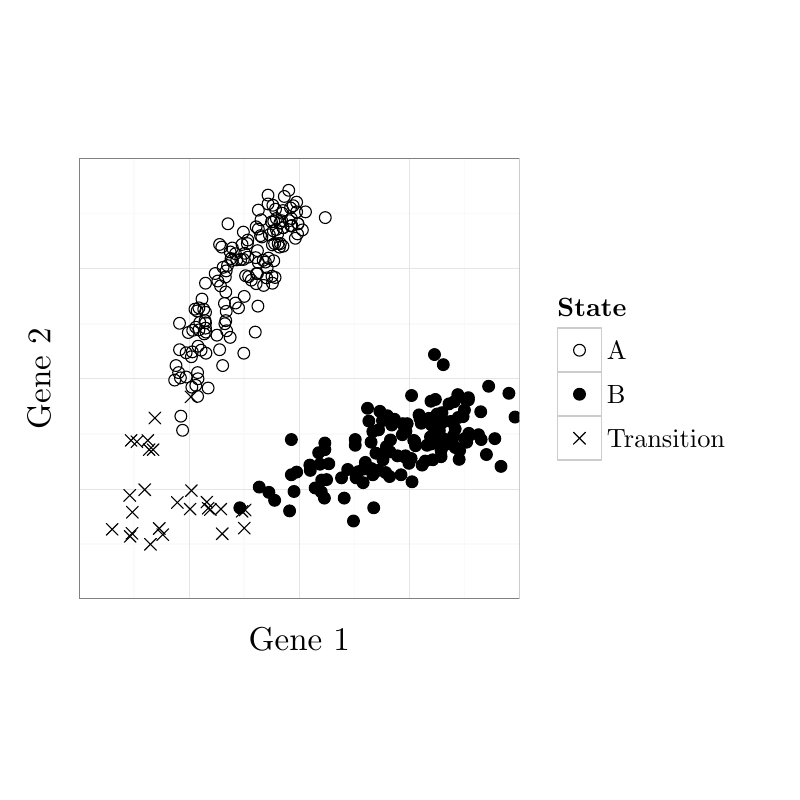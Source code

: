 % Created by tikzDevice version 0.8.1 on 2015-01-31 18:33:07
% !TEX encoding = UTF-8 Unicode
\documentclass[11pt]{memoir}
\nonstopmode

\usepackage{tikz}

\usepackage[active,tightpage,psfixbb]{preview}

\PreviewEnvironment{pgfpicture}

\setlength\PreviewBorder{0pt}

\usepackage{amsmath}
\newcommand{\SweaveOpts}[1]{}  % do not interfere with LaTeX
\newcommand{\SweaveInput}[1]{} % because they are not real TeX commands
\newcommand{\Sexpr}[1]{}       % will only be parsed by R


\usepackage{amsmath}
\usepackage{lscape}


\begin{document}

\begin{tikzpicture}[x=1pt,y=1pt]
\definecolor{fillColor}{RGB}{255,255,255}
\path[use as bounding box,fill=fillColor,fill opacity=0.00] (0,0) rectangle (289.08,289.08);
\begin{scope}
\path[clip] (  0.00, 44.06) rectangle (289.08,245.02);
\definecolor{drawColor}{RGB}{255,255,255}
\definecolor{fillColor}{RGB}{255,255,255}

\path[draw=drawColor,line width= 0.6pt,line join=round,line cap=round,fill=fillColor] (  0.00, 44.06) rectangle (289.08,245.02);
\end{scope}
\begin{scope}
\path[clip] ( 28.59, 72.65) rectangle (187.71,231.77);
\definecolor{fillColor}{RGB}{255,255,255}

\path[fill=fillColor] ( 28.59, 72.65) rectangle (187.71,231.77);
\definecolor{drawColor}{gray}{0.98}

\path[draw=drawColor,line width= 0.6pt,line join=round] ( 28.59, 92.54) --
	(187.71, 92.54);

\path[draw=drawColor,line width= 0.6pt,line join=round] ( 28.59,132.32) --
	(187.71,132.32);

\path[draw=drawColor,line width= 0.6pt,line join=round] ( 28.59,172.10) --
	(187.71,172.10);

\path[draw=drawColor,line width= 0.6pt,line join=round] ( 28.59,211.88) --
	(187.71,211.88);

\path[draw=drawColor,line width= 0.6pt,line join=round] ( 48.48, 72.65) --
	( 48.48,231.77);

\path[draw=drawColor,line width= 0.6pt,line join=round] ( 88.26, 72.65) --
	( 88.26,231.77);

\path[draw=drawColor,line width= 0.6pt,line join=round] (128.04, 72.65) --
	(128.04,231.77);

\path[draw=drawColor,line width= 0.6pt,line join=round] (167.82, 72.65) --
	(167.82,231.77);
\definecolor{drawColor}{gray}{0.90}

\path[draw=drawColor,line width= 0.2pt,line join=round] ( 28.59, 72.65) --
	(187.71, 72.65);

\path[draw=drawColor,line width= 0.2pt,line join=round] ( 28.59,112.43) --
	(187.71,112.43);

\path[draw=drawColor,line width= 0.2pt,line join=round] ( 28.59,152.21) --
	(187.71,152.21);

\path[draw=drawColor,line width= 0.2pt,line join=round] ( 28.59,191.99) --
	(187.71,191.99);

\path[draw=drawColor,line width= 0.2pt,line join=round] ( 28.59,231.77) --
	(187.71,231.77);

\path[draw=drawColor,line width= 0.2pt,line join=round] ( 28.59, 72.65) --
	( 28.59,231.77);

\path[draw=drawColor,line width= 0.2pt,line join=round] ( 68.37, 72.65) --
	( 68.37,231.77);

\path[draw=drawColor,line width= 0.2pt,line join=round] (108.15, 72.65) --
	(108.15,231.77);

\path[draw=drawColor,line width= 0.2pt,line join=round] (147.93, 72.65) --
	(147.93,231.77);

\path[draw=drawColor,line width= 0.2pt,line join=round] (187.71, 72.65) --
	(187.71,231.77);
\definecolor{drawColor}{RGB}{0,0,0}

\path[draw=drawColor,line width= 0.4pt,line join=round,line cap=round] ( 65.98,133.59) circle (  2.13);

\path[draw=drawColor,line width= 0.4pt,line join=round,line cap=round] ( 53.82,135.91) -- ( 58.09,140.18);

\path[draw=drawColor,line width= 0.4pt,line join=round,line cap=round] ( 53.82,140.18) -- ( 58.09,135.91);
\definecolor{fillColor}{RGB}{0,0,0}

\path[draw=drawColor,line width= 0.4pt,line join=round,line cap=round,fill=fillColor] (152.54,121.02) circle (  2.13);

\path[draw=drawColor,line width= 0.4pt,line join=round,line cap=round,fill=fillColor] (139.97,138.84) circle (  2.13);

\path[draw=drawColor,line width= 0.4pt,line join=round,line cap=round,fill=fillColor] (139.18,125.96) circle (  2.13);

\path[draw=drawColor,line width= 0.4pt,line join=round,line cap=round] ( 44.75,107.91) -- ( 49.02,112.18);

\path[draw=drawColor,line width= 0.4pt,line join=round,line cap=round] ( 44.75,112.18) -- ( 49.02,107.91);

\path[draw=drawColor,line width= 0.4pt,line join=round,line cap=round] (104.97,213.95) circle (  2.13);

\path[draw=drawColor,line width= 0.4pt,line join=round,line cap=round] ( 69.48,161.92) circle (  2.13);

\path[draw=drawColor,line width= 0.4pt,line join=round,line cap=round] ( 45.71,101.86) -- ( 49.98,106.13);

\path[draw=drawColor,line width= 0.4pt,line join=round,line cap=round] ( 45.71,106.13) -- ( 49.98,101.86);

\path[draw=drawColor,line width= 0.4pt,line join=round,line cap=round,fill=fillColor] (134.09,129.30) circle (  2.13);

\path[draw=drawColor,line width= 0.4pt,line join=round,line cap=round] (117.54,210.45) circle (  2.13);

\path[draw=drawColor,line width= 0.4pt,line join=round,line cap=round,fill=fillColor] (151.43,139.16) circle (  2.13);

\path[draw=drawColor,line width= 0.4pt,line join=round,line cap=round] (101.15,208.54) circle (  2.13);

\path[draw=drawColor,line width= 0.4pt,line join=round,line cap=round,fill=fillColor] (165.43,146.48) circle (  2.13);

\path[draw=drawColor,line width= 0.4pt,line join=round,line cap=round] (100.35,204.56) circle (  2.13);

\path[draw=drawColor,line width= 0.4pt,line join=round,line cap=round,fill=fillColor] (153.66,122.46) circle (  2.13);

\path[draw=drawColor,line width= 0.4pt,line join=round,line cap=round] ( 98.60,214.90) circle (  2.13);

\path[draw=drawColor,line width= 0.4pt,line join=round,line cap=round] (100.51,201.06) circle (  2.13);

\path[draw=drawColor,line width= 0.4pt,line join=round,line cap=round] (102.74,218.09) circle (  2.13);

\path[draw=drawColor,line width= 0.4pt,line join=round,line cap=round] ( 72.19,172.58) circle (  2.13);

\path[draw=drawColor,line width= 0.4pt,line join=round,line cap=round] ( 74.26,172.42) circle (  2.13);

\path[draw=drawColor,line width= 0.4pt,line join=round,line cap=round] ( 77.76,190.24) circle (  2.13);

\path[draw=drawColor,line width= 0.4pt,line join=round,line cap=round] (100.99,199.79) circle (  2.13);

\path[draw=drawColor,line width= 0.4pt,line join=round,line cap=round] ( 80.14,199.79) circle (  2.13);

\path[draw=drawColor,line width= 0.4pt,line join=round,line cap=round] ( 74.26,186.74) circle (  2.13);

\path[draw=drawColor,line width= 0.4pt,line join=round,line cap=round] ( 92.40,195.97) circle (  2.13);

\path[draw=drawColor,line width= 0.4pt,line join=round,line cap=round,fill=fillColor] (107.19,118.48) circle (  2.13);

\path[draw=drawColor,line width= 0.4pt,line join=round,line cap=round,fill=fillColor] (155.73,144.10) circle (  2.13);

\path[draw=drawColor,line width= 0.4pt,line join=round,line cap=round] ( 93.19,178.46) circle (  2.13);

\path[draw=drawColor,line width= 0.4pt,line join=round,line cap=round] ( 83.96,199.47) circle (  2.13);

\path[draw=drawColor,line width= 0.4pt,line join=round,line cap=round,fill=fillColor] (146.18,134.55) circle (  2.13);

\path[draw=drawColor,line width= 0.4pt,line join=round,line cap=round] ( 88.26,181.97) circle (  2.13);

\path[draw=drawColor,line width= 0.4pt,line join=round,line cap=round] ( 80.62,192.47) circle (  2.13);

\path[draw=drawColor,line width= 0.4pt,line join=round,line cap=round,fill=fillColor] (164.48,134.07) circle (  2.13);

\path[draw=drawColor,line width= 0.4pt,line join=round,line cap=round] (105.44,207.58) circle (  2.13);

\path[draw=drawColor,line width= 0.4pt,line join=round,line cap=round] ( 98.44,200.58) circle (  2.13);

\path[draw=drawColor,line width= 0.4pt,line join=round,line cap=round] (102.26,206.79) circle (  2.13);

\path[draw=drawColor,line width= 0.4pt,line join=round,line cap=round] ( 86.19,177.83) circle (  2.13);

\path[draw=drawColor,line width= 0.4pt,line join=round,line cap=round,fill=fillColor] (141.09,130.09) circle (  2.13);

\path[draw=drawColor,line width= 0.4pt,line join=round,line cap=round] ( 89.53,196.13) circle (  2.13);

\path[draw=drawColor,line width= 0.4pt,line join=round,line cap=round,fill=fillColor] (159.70,139.96) circle (  2.13);

\path[draw=drawColor,line width= 0.4pt,line join=round,line cap=round] ( 51.76,124.46) -- ( 56.02,128.73);

\path[draw=drawColor,line width= 0.4pt,line join=round,line cap=round] ( 51.76,128.73) -- ( 56.02,124.46);

\path[draw=drawColor,line width= 0.4pt,line join=round,line cap=round] ( 74.26,176.24) circle (  2.13);

\path[draw=drawColor,line width= 0.4pt,line join=round,line cap=round,fill=fillColor] (154.29,128.18) circle (  2.13);

\path[draw=drawColor,line width= 0.4pt,line join=round,line cap=round] ( 80.46,156.98) circle (  2.13);

\path[draw=drawColor,line width= 0.4pt,line join=round,line cap=round,fill=fillColor] (125.65,119.43) circle (  2.13);

\path[draw=drawColor,line width= 0.4pt,line join=round,line cap=round] ( 56.69, 93.75) -- ( 60.96, 98.02);

\path[draw=drawColor,line width= 0.4pt,line join=round,line cap=round] ( 56.69, 98.02) -- ( 60.96, 93.75);

\path[draw=drawColor,line width= 0.4pt,line join=round,line cap=round,fill=fillColor] (115.15,125.48) circle (  2.13);

\path[draw=drawColor,line width= 0.4pt,line join=round,line cap=round] ( 71.55,163.98) circle (  2.13);

\path[draw=drawColor,line width= 0.4pt,line join=round,line cap=round] ( 99.87,206.15) circle (  2.13);

\path[draw=drawColor,line width= 0.4pt,line join=round,line cap=round] ( 71.87,177.83) circle (  2.13);

\path[draw=drawColor,line width= 0.4pt,line join=round,line cap=round] ( 81.58,173.21) circle (  2.13);

\path[draw=drawColor,line width= 0.4pt,line join=round,line cap=round] ( 93.03,198.51) circle (  2.13);

\path[draw=drawColor,line width= 0.4pt,line join=round,line cap=round,fill=fillColor] (144.91,117.52) circle (  2.13);

\path[draw=drawColor,line width= 0.4pt,line join=round,line cap=round] ( 95.26,185.94) circle (  2.13);

\path[draw=drawColor,line width= 0.4pt,line join=round,line cap=round,fill=fillColor] (123.42,116.41) circle (  2.13);

\path[draw=drawColor,line width= 0.4pt,line join=round,line cap=round,fill=fillColor] (118.01,115.77) circle (  2.13);

\path[draw=drawColor,line width= 0.4pt,line join=round,line cap=round] ( 96.85,215.38) circle (  2.13);

\path[draw=drawColor,line width= 0.4pt,line join=round,line cap=round] (107.67,208.22) circle (  2.13);

\path[draw=drawColor,line width= 0.4pt,line join=round,line cap=round] ( 85.08,179.58) circle (  2.13);

\path[draw=drawColor,line width= 0.4pt,line join=round,line cap=round,fill=fillColor] (160.18,130.57) circle (  2.13);

\path[draw=drawColor,line width= 0.4pt,line join=round,line cap=round] ( 88.42,197.56) circle (  2.13);

\path[draw=drawColor,line width= 0.4pt,line join=round,line cap=round] ( 72.98,181.01) circle (  2.13);

\path[draw=drawColor,line width= 0.4pt,line join=round,line cap=round] (104.33,220.31) circle (  2.13);

\path[draw=drawColor,line width= 0.4pt,line join=round,line cap=round] ( 74.26,170.51) circle (  2.13);

\path[draw=drawColor,line width= 0.4pt,line join=round,line cap=round] ( 73.87,102.82) -- ( 78.14,107.09);

\path[draw=drawColor,line width= 0.4pt,line join=round,line cap=round] ( 73.87,107.09) -- ( 78.14,102.82);

\path[draw=drawColor,line width= 0.4pt,line join=round,line cap=round] ( 73.62,177.35) circle (  2.13);

\path[draw=drawColor,line width= 0.4pt,line join=round,line cap=round,fill=fillColor] (124.38,109.09) circle (  2.13);

\path[draw=drawColor,line width= 0.4pt,line join=round,line cap=round] ( 85.55,195.17) circle (  2.13);

\path[draw=drawColor,line width= 0.4pt,line join=round,line cap=round,fill=fillColor] (159.38,126.27) circle (  2.13);

\path[draw=drawColor,line width= 0.4pt,line join=round,line cap=round] ( 65.19,152.53) circle (  2.13);

\path[draw=drawColor,line width= 0.4pt,line join=round,line cap=round,fill=fillColor] (169.25,144.57) circle (  2.13);

\path[draw=drawColor,line width= 0.4pt,line join=round,line cap=round] ( 93.35,213.15) circle (  2.13);

\path[draw=drawColor,line width= 0.4pt,line join=round,line cap=round] (102.26,212.99) circle (  2.13);

\path[draw=drawColor,line width= 0.4pt,line join=round,line cap=round] ( 74.42,161.44) circle (  2.13);

\path[draw=drawColor,line width= 0.4pt,line join=round,line cap=round,fill=fillColor] (155.88,128.66) circle (  2.13);

\path[draw=drawColor,line width= 0.4pt,line join=round,line cap=round,fill=fillColor] (169.25,131.37) circle (  2.13);

\path[draw=drawColor,line width= 0.4pt,line join=round,line cap=round] ( 79.35,162.71) circle (  2.13);

\path[draw=drawColor,line width= 0.4pt,line join=round,line cap=round] ( 81.58,183.56) circle (  2.13);

\path[draw=drawColor,line width= 0.4pt,line join=round,line cap=round] ( 47.30,127.32) -- ( 51.57,131.59);

\path[draw=drawColor,line width= 0.4pt,line join=round,line cap=round] ( 47.30,131.59) -- ( 51.57,127.32);

\path[draw=drawColor,line width= 0.4pt,line join=round,line cap=round,fill=fillColor] (162.25,143.14) circle (  2.13);

\path[draw=drawColor,line width= 0.4pt,line join=round,line cap=round,fill=fillColor] (148.72,146.16) circle (  2.13);

\path[draw=drawColor,line width= 0.4pt,line join=round,line cap=round] ( 92.24,169.08) circle (  2.13);

\path[draw=drawColor,line width= 0.4pt,line join=round,line cap=round,fill=fillColor] (116.10,111.32) circle (  2.13);

\path[draw=drawColor,line width= 0.4pt,line join=round,line cap=round] (101.78,209.33) circle (  2.13);

\path[draw=drawColor,line width= 0.4pt,line join=round,line cap=round,fill=fillColor] (181.03,120.55) circle (  2.13);

\path[draw=drawColor,line width= 0.4pt,line join=round,line cap=round,fill=fillColor] (158.59,131.52) circle (  2.13);

\path[draw=drawColor,line width= 0.4pt,line join=round,line cap=round] ( 78.71,187.53) circle (  2.13);

\path[draw=drawColor,line width= 0.4pt,line join=round,line cap=round] ( 99.40,188.81) circle (  2.13);

\path[draw=drawColor,line width= 0.4pt,line join=round,line cap=round,fill=fillColor] (165.91,123.09) circle (  2.13);

\path[draw=drawColor,line width= 0.4pt,line join=round,line cap=round] ( 98.44,186.74) circle (  2.13);

\path[draw=drawColor,line width= 0.4pt,line join=round,line cap=round,fill=fillColor] (173.86,130.25) circle (  2.13);

\path[draw=drawColor,line width= 0.4pt,line join=round,line cap=round] ( 88.10,161.44) circle (  2.13);

\path[draw=drawColor,line width= 0.4pt,line join=round,line cap=round] ( 71.55,152.21) circle (  2.13);

\path[draw=drawColor,line width= 0.4pt,line join=round,line cap=round] ( 71.39,154.44) circle (  2.13);

\path[draw=drawColor,line width= 0.4pt,line join=round,line cap=round,fill=fillColor] (116.26,115.61) circle (  2.13);

\path[draw=drawColor,line width= 0.4pt,line join=round,line cap=round] ( 97.33,204.24) circle (  2.13);

\path[draw=drawColor,line width= 0.4pt,line join=round,line cap=round] (101.94,212.04) circle (  2.13);

\path[draw=drawColor,line width= 0.4pt,line join=round,line cap=round] ( 89.37,201.06) circle (  2.13);

\path[draw=drawColor,line width= 0.4pt,line join=round,line cap=round] ( 95.10,195.01) circle (  2.13);

\path[draw=drawColor,line width= 0.4pt,line join=round,line cap=round] ( 87.94,205.20) circle (  2.13);

\path[draw=drawColor,line width= 0.4pt,line join=round,line cap=round,fill=fillColor] (117.22,109.09) circle (  2.13);

\path[draw=drawColor,line width= 0.4pt,line join=round,line cap=round] ( 97.01,195.81) circle (  2.13);

\path[draw=drawColor,line width= 0.4pt,line join=round,line cap=round] (104.49,209.33) circle (  2.13);

\path[draw=drawColor,line width= 0.4pt,line join=round,line cap=round] ( 72.67,162.55) circle (  2.13);

\path[draw=drawColor,line width= 0.4pt,line join=round,line cap=round,fill=fillColor] (139.65,127.71) circle (  2.13);

\path[draw=drawColor,line width= 0.4pt,line join=round,line cap=round] ( 92.71,190.24) circle (  2.13);

\path[draw=drawColor,line width= 0.4pt,line join=round,line cap=round] ( 63.12,151.73) circle (  2.13);

\path[draw=drawColor,line width= 0.4pt,line join=round,line cap=round,fill=fillColor] ( 93.67,113.07) circle (  2.13);

\path[draw=drawColor,line width= 0.4pt,line join=round,line cap=round] ( 89.53,202.33) circle (  2.13);

\path[draw=drawColor,line width= 0.4pt,line join=round,line cap=round] ( 61.94,105.36) -- ( 66.21,109.63);

\path[draw=drawColor,line width= 0.4pt,line join=round,line cap=round] ( 61.94,109.63) -- ( 66.21,105.36);

\path[draw=drawColor,line width= 0.4pt,line join=round,line cap=round] ( 75.21,148.87) circle (  2.13);

\path[draw=drawColor,line width= 0.4pt,line join=round,line cap=round,fill=fillColor] (141.56,135.50) circle (  2.13);

\path[draw=drawColor,line width= 0.4pt,line join=round,line cap=round] ( 64.55,154.44) circle (  2.13);

\path[draw=drawColor,line width= 0.4pt,line join=round,line cap=round] ( 89.85,189.13) circle (  2.13);

\path[draw=drawColor,line width= 0.4pt,line join=round,line cap=round,fill=fillColor] (186.12,138.37) circle (  2.13);

\path[draw=drawColor,line width= 0.4pt,line join=round,line cap=round,fill=fillColor] (157.95,134.39) circle (  2.13);

\path[draw=drawColor,line width= 0.4pt,line join=round,line cap=round] ( 98.28,189.28) circle (  2.13);

\path[draw=drawColor,line width= 0.4pt,line join=round,line cap=round] ( 70.76,149.82) circle (  2.13);

\path[draw=drawColor,line width= 0.4pt,line join=round,line cap=round] ( 94.15,203.92) circle (  2.13);

\path[draw=drawColor,line width= 0.4pt,line join=round,line cap=round] (105.28,210.13) circle (  2.13);

\path[draw=drawColor,line width= 0.4pt,line join=round,line cap=round,fill=fillColor] (175.77,124.84) circle (  2.13);

\path[draw=drawColor,line width= 0.4pt,line join=round,line cap=round,fill=fillColor] (157.95,139.48) circle (  2.13);

\path[draw=drawColor,line width= 0.4pt,line join=round,line cap=round,fill=fillColor] (137.27,140.44) circle (  2.13);

\path[draw=drawColor,line width= 0.4pt,line join=round,line cap=round,fill=fillColor] (133.29,136.93) circle (  2.13);

\path[draw=drawColor,line width= 0.4pt,line join=round,line cap=round] ( 96.37,188.65) circle (  2.13);

\path[draw=drawColor,line width= 0.4pt,line join=round,line cap=round] ( 64.87,162.71) circle (  2.13);

\path[draw=drawColor,line width= 0.4pt,line join=round,line cap=round,fill=fillColor] (105.28,130.25) circle (  2.13);

\path[draw=drawColor,line width= 0.4pt,line join=round,line cap=round,fill=fillColor] (128.36,130.25) circle (  2.13);

\path[draw=drawColor,line width= 0.4pt,line join=round,line cap=round] ( 82.37,208.22) circle (  2.13);

\path[draw=drawColor,line width= 0.4pt,line join=round,line cap=round,fill=fillColor] (147.13,135.98) circle (  2.13);

\path[draw=drawColor,line width= 0.4pt,line join=round,line cap=round,fill=fillColor] (157.32,129.46) circle (  2.13);

\path[draw=drawColor,line width= 0.4pt,line join=round,line cap=round] ( 65.35,138.69) circle (  2.13);

\path[draw=drawColor,line width= 0.4pt,line join=round,line cap=round,fill=fillColor] (115.63,121.34) circle (  2.13);

\path[draw=drawColor,line width= 0.4pt,line join=round,line cap=round,fill=fillColor] (164.16,143.94) circle (  2.13);

\path[draw=drawColor,line width= 0.4pt,line join=round,line cap=round,fill=fillColor] (169.41,132.48) circle (  2.13);

\path[draw=drawColor,line width= 0.4pt,line join=round,line cap=round,fill=fillColor] (146.50,124.36) circle (  2.13);

\path[draw=drawColor,line width= 0.4pt,line join=round,line cap=round,fill=fillColor] (134.72,117.52) circle (  2.13);

\path[draw=drawColor,line width= 0.4pt,line join=round,line cap=round,fill=fillColor] (140.77,116.89) circle (  2.13);

\path[draw=drawColor,line width= 0.4pt,line join=round,line cap=round] ( 88.74,189.44) circle (  2.13);

\path[draw=drawColor,line width= 0.4pt,line join=round,line cap=round,fill=fillColor] (117.38,128.98) circle (  2.13);

\path[draw=drawColor,line width= 0.4pt,line join=round,line cap=round,fill=fillColor] (162.89,136.78) circle (  2.13);

\path[draw=drawColor,line width= 0.4pt,line join=round,line cap=round] ( 83.49,195.65) circle (  2.13);

\path[draw=drawColor,line width= 0.4pt,line join=round,line cap=round,fill=fillColor] (173.71,140.28) circle (  2.13);

\path[draw=drawColor,line width= 0.4pt,line join=round,line cap=round] ( 71.39,145.85) circle (  2.13);

\path[draw=drawColor,line width= 0.4pt,line join=round,line cap=round,fill=fillColor] (143.63,124.36) circle (  2.13);

\path[draw=drawColor,line width= 0.4pt,line join=round,line cap=round] ( 85.33,102.18) -- ( 89.60,106.45);

\path[draw=drawColor,line width= 0.4pt,line join=round,line cap=round] ( 85.33,106.45) -- ( 89.60,102.18);

\path[draw=drawColor,line width= 0.4pt,line join=round,line cap=round,fill=fillColor] (118.81,121.50) circle (  2.13);

\path[draw=drawColor,line width= 0.4pt,line join=round,line cap=round,fill=fillColor] (166.07,126.27) circle (  2.13);

\path[draw=drawColor,line width= 0.4pt,line join=round,line cap=round,fill=fillColor] (112.13,119.11) circle (  2.13);

\path[draw=drawColor,line width= 0.4pt,line join=round,line cap=round,fill=fillColor] ( 86.67,105.59) circle (  2.13);

\path[draw=drawColor,line width= 0.4pt,line join=round,line cap=round] ( 83.17,198.04) circle (  2.13);

\path[draw=drawColor,line width= 0.4pt,line join=round,line cap=round] ( 81.89,169.55) circle (  2.13);

\path[draw=drawColor,line width= 0.4pt,line join=round,line cap=round] ( 86.99,195.33) circle (  2.13);

\path[draw=drawColor,line width= 0.4pt,line join=round,line cap=round] ( 70.76,170.83) circle (  2.13);

\path[draw=drawColor,line width= 0.4pt,line join=round,line cap=round,fill=fillColor] (163.84,131.68) circle (  2.13);

\path[draw=drawColor,line width= 0.4pt,line join=round,line cap=round,fill=fillColor] (149.52,129.93) circle (  2.13);

\path[draw=drawColor,line width= 0.4pt,line join=round,line cap=round,fill=fillColor] (160.50,128.18) circle (  2.13);

\path[draw=drawColor,line width= 0.4pt,line join=round,line cap=round] ( 96.53,192.31) circle (  2.13);

\path[draw=drawColor,line width= 0.4pt,line join=round,line cap=round,fill=fillColor] (167.82,130.57) circle (  2.13);

\path[draw=drawColor,line width= 0.4pt,line join=round,line cap=round,fill=fillColor] (111.97,121.02) circle (  2.13);

\path[draw=drawColor,line width= 0.4pt,line join=round,line cap=round,fill=fillColor] (106.24,111.48) circle (  2.13);

\path[draw=drawColor,line width= 0.4pt,line join=round,line cap=round,fill=fillColor] (105.28,117.52) circle (  2.13);

\path[draw=drawColor,line width= 0.4pt,line join=round,line cap=round] ( 83.96,195.01) circle (  2.13);

\path[draw=drawColor,line width= 0.4pt,line join=round,line cap=round] ( 69.64,169.71) circle (  2.13);

\path[draw=drawColor,line width= 0.4pt,line join=round,line cap=round,fill=fillColor] (136.79,119.11) circle (  2.13);

\path[draw=drawColor,line width= 0.4pt,line join=round,line cap=round,fill=fillColor] (163.36,129.30) circle (  2.13);

\path[draw=drawColor,line width= 0.4pt,line join=round,line cap=round] ( 81.26,172.10) circle (  2.13);

\path[draw=drawColor,line width= 0.4pt,line join=round,line cap=round] ( 92.56,186.58) circle (  2.13);

\path[draw=drawColor,line width= 0.4pt,line join=round,line cap=round] ( 85.08,197.40) circle (  2.13);

\path[draw=drawColor,line width= 0.4pt,line join=round,line cap=round] ( 77.69,102.98) -- ( 81.96,107.25);

\path[draw=drawColor,line width= 0.4pt,line join=round,line cap=round] ( 77.69,107.25) -- ( 81.96,102.98);

\path[draw=drawColor,line width= 0.4pt,line join=round,line cap=round,fill=fillColor] ( 97.17,111.16) circle (  2.13);

\path[draw=drawColor,line width= 0.4pt,line join=round,line cap=round] ( 45.23,127.80) -- ( 49.50,132.07);

\path[draw=drawColor,line width= 0.4pt,line join=round,line cap=round] ( 45.23,132.07) -- ( 49.50,127.80);

\path[draw=drawColor,line width= 0.4pt,line join=round,line cap=round,fill=fillColor] (132.02,121.98) circle (  2.13);

\path[draw=drawColor,line width= 0.4pt,line join=round,line cap=round] ( 74.10,173.21) circle (  2.13);

\path[draw=drawColor,line width= 0.4pt,line join=round,line cap=round] ( 86.13, 96.14) -- ( 90.39,100.40);

\path[draw=drawColor,line width= 0.4pt,line join=round,line cap=round] ( 86.13,100.40) -- ( 90.39, 96.14);

\path[draw=drawColor,line width= 0.4pt,line join=round,line cap=round,fill=fillColor] (135.84,125.32) circle (  2.13);

\path[draw=drawColor,line width= 0.4pt,line join=round,line cap=round,fill=fillColor] (151.75,137.89) circle (  2.13);

\path[draw=drawColor,line width= 0.4pt,line join=round,line cap=round] ( 67.26,161.60) circle (  2.13);

\path[draw=drawColor,line width= 0.4pt,line join=round,line cap=round] (107.19,212.52) circle (  2.13);

\path[draw=drawColor,line width= 0.4pt,line join=round,line cap=round,fill=fillColor] (178.80,130.57) circle (  2.13);

\path[draw=drawColor,line width= 0.4pt,line join=round,line cap=round,fill=fillColor] (165.59,138.21) circle (  2.13);

\path[draw=drawColor,line width= 0.4pt,line join=round,line cap=round,fill=fillColor] (156.36,122.93) circle (  2.13);

\path[draw=drawColor,line width= 0.4pt,line join=round,line cap=round] ( 78.39,167.96) circle (  2.13);

\path[draw=drawColor,line width= 0.4pt,line join=round,line cap=round,fill=fillColor] (169.25,145.37) circle (  2.13);

\path[draw=drawColor,line width= 0.4pt,line join=round,line cap=round] (102.26,206.79) circle (  2.13);

\path[draw=drawColor,line width= 0.4pt,line join=round,line cap=round] (110.38,212.52) circle (  2.13);

\path[draw=drawColor,line width= 0.4pt,line join=round,line cap=round,fill=fillColor] (150.16,128.02) circle (  2.13);

\path[draw=drawColor,line width= 0.4pt,line join=round,line cap=round] ( 99.87,210.13) circle (  2.13);

\path[draw=drawColor,line width= 0.4pt,line join=round,line cap=round,fill=fillColor] (138.22,137.09) circle (  2.13);

\path[draw=drawColor,line width= 0.4pt,line join=round,line cap=round,fill=fillColor] (157.48,129.14) circle (  2.13);

\path[draw=drawColor,line width= 0.4pt,line join=round,line cap=round,fill=fillColor] (145.54,135.98) circle (  2.13);

\path[draw=drawColor,line width= 0.4pt,line join=round,line cap=round,fill=fillColor] (157.16,138.05) circle (  2.13);

\path[draw=drawColor,line width= 0.4pt,line join=round,line cap=round] (106.72,202.97) circle (  2.13);

\path[draw=drawColor,line width= 0.4pt,line join=round,line cap=round] ( 79.35,200.74) circle (  2.13);

\path[draw=drawColor,line width= 0.4pt,line join=round,line cap=round,fill=fillColor] (142.52,137.57) circle (  2.13);

\path[draw=drawColor,line width= 0.4pt,line join=round,line cap=round] ( 93.35,206.31) circle (  2.13);

\path[draw=drawColor,line width= 0.4pt,line join=round,line cap=round] ( 38.39, 95.66) -- ( 42.66, 99.93);

\path[draw=drawColor,line width= 0.4pt,line join=round,line cap=round] ( 38.39, 99.93) -- ( 42.66, 95.66);

\path[draw=drawColor,line width= 0.4pt,line join=round,line cap=round,fill=fillColor] (167.34,138.53) circle (  2.13);

\path[draw=drawColor,line width= 0.4pt,line join=round,line cap=round,fill=fillColor] (157.32,144.73) circle (  2.13);

\path[draw=drawColor,line width= 0.4pt,line join=round,line cap=round,fill=fillColor] (148.56,123.41) circle (  2.13);

\path[draw=drawColor,line width= 0.4pt,line join=round,line cap=round,fill=fillColor] (168.45,144.57) circle (  2.13);

\path[draw=drawColor,line width= 0.4pt,line join=round,line cap=round] (109.26,205.99) circle (  2.13);

\path[draw=drawColor,line width= 0.4pt,line join=round,line cap=round] ( 72.60,105.52) -- ( 76.87,109.79);

\path[draw=drawColor,line width= 0.4pt,line join=round,line cap=round] ( 72.60,109.79) -- ( 76.87,105.52);

\path[draw=drawColor,line width= 0.4pt,line join=round,line cap=round,fill=fillColor] (117.38,126.59) circle (  2.13);

\path[draw=drawColor,line width= 0.4pt,line join=round,line cap=round] ( 50.16,109.98) -- ( 54.43,114.25);

\path[draw=drawColor,line width= 0.4pt,line join=round,line cap=round] ( 50.16,114.25) -- ( 54.43,109.98);

\path[draw=drawColor,line width= 0.4pt,line join=round,line cap=round] ( 92.56,207.11) circle (  2.13);

\path[draw=drawColor,line width= 0.4pt,line join=round,line cap=round] ( 98.76,205.67) circle (  2.13);

\path[draw=drawColor,line width= 0.4pt,line join=round,line cap=round] (105.13,207.42) circle (  2.13);

\path[draw=drawColor,line width= 0.4pt,line join=round,line cap=round,fill=fillColor] (159.70,128.50) circle (  2.13);

\path[draw=drawColor,line width= 0.4pt,line join=round,line cap=round,fill=fillColor] (145.38,132.00) circle (  2.13);

\path[draw=drawColor,line width= 0.4pt,line join=round,line cap=round] ( 81.74,176.56) circle (  2.13);

\path[draw=drawColor,line width= 0.4pt,line join=round,line cap=round] ( 98.92,194.85) circle (  2.13);

\path[draw=drawColor,line width= 0.4pt,line join=round,line cap=round] ( 55.42, 95.98) -- ( 59.68,100.24);

\path[draw=drawColor,line width= 0.4pt,line join=round,line cap=round] ( 55.42,100.24) -- ( 59.68, 95.98);

\path[draw=drawColor,line width= 0.4pt,line join=round,line cap=round,fill=fillColor] (147.77,121.66) circle (  2.13);

\path[draw=drawColor,line width= 0.4pt,line join=round,line cap=round] ( 93.35,194.22) circle (  2.13);

\path[draw=drawColor,line width= 0.4pt,line join=round,line cap=round,fill=fillColor] (131.22,114.66) circle (  2.13);

\path[draw=drawColor,line width= 0.4pt,line join=round,line cap=round,fill=fillColor] (149.84,129.62) circle (  2.13);

\path[draw=drawColor,line width= 0.4pt,line join=round,line cap=round,fill=fillColor] (127.72,100.81) circle (  2.13);

\path[draw=drawColor,line width= 0.4pt,line join=round,line cap=round] ( 82.21,193.10) circle (  2.13);

\path[draw=drawColor,line width= 0.4pt,line join=round,line cap=round,fill=fillColor] (146.66,133.28) circle (  2.13);

\path[draw=drawColor,line width= 0.4pt,line join=round,line cap=round] ( 99.56,213.47) circle (  2.13);

\path[draw=drawColor,line width= 0.4pt,line join=round,line cap=round] ( 71.23,176.71) circle (  2.13);

\path[draw=drawColor,line width= 0.4pt,line join=round,line cap=round,fill=fillColor] (134.72,133.12) circle (  2.13);

\path[draw=drawColor,line width= 0.4pt,line join=round,line cap=round] ( 69.32,149.19) circle (  2.13);

\path[draw=drawColor,line width= 0.4pt,line join=round,line cap=round,fill=fillColor] (168.61,129.30) circle (  2.13);

\path[draw=drawColor,line width= 0.4pt,line join=round,line cap=round] ( 98.12,208.86) circle (  2.13);

\path[draw=drawColor,line width= 0.4pt,line join=round,line cap=round,fill=fillColor] (157.00,160.96) circle (  2.13);

\path[draw=drawColor,line width= 0.4pt,line join=round,line cap=round,fill=fillColor] (183.89,146.96) circle (  2.13);

\path[draw=drawColor,line width= 0.4pt,line join=round,line cap=round,fill=fillColor] (172.91,132.00) circle (  2.13);

\path[draw=drawColor,line width= 0.4pt,line join=round,line cap=round] ( 67.03,109.66) -- ( 71.30,113.93);

\path[draw=drawColor,line width= 0.4pt,line join=round,line cap=round] ( 67.03,113.93) -- ( 71.30,109.66);

\path[draw=drawColor,line width= 0.4pt,line join=round,line cap=round,fill=fillColor] (139.34,118.32) circle (  2.13);

\path[draw=drawColor,line width= 0.4pt,line join=round,line cap=round] ( 69.16,160.17) circle (  2.13);

\path[draw=drawColor,line width= 0.4pt,line join=round,line cap=round] ( 87.46,200.74) circle (  2.13);

\path[draw=drawColor,line width= 0.4pt,line join=round,line cap=round,fill=fillColor] (136.79,133.75) circle (  2.13);

\path[draw=drawColor,line width= 0.4pt,line join=round,line cap=round] ( 98.92,209.02) circle (  2.13);

\path[draw=drawColor,line width= 0.4pt,line join=round,line cap=round] ( 45.55, 94.23) -- ( 49.82, 98.49);

\path[draw=drawColor,line width= 0.4pt,line join=round,line cap=round] ( 45.55, 98.49) -- ( 49.82, 94.23);

\path[draw=drawColor,line width= 0.4pt,line join=round,line cap=round] ( 87.94,195.33) circle (  2.13);

\path[draw=drawColor,line width= 0.4pt,line join=round,line cap=round,fill=fillColor] (135.04,105.59) circle (  2.13);

\path[draw=drawColor,line width= 0.4pt,line join=round,line cap=round,fill=fillColor] (159.38,124.05) circle (  2.13);

\path[draw=drawColor,line width= 0.4pt,line join=round,line cap=round,fill=fillColor] (165.75,126.75) circle (  2.13);

\path[draw=drawColor,line width= 0.4pt,line join=round,line cap=round] ( 81.74,191.19) circle (  2.13);

\path[draw=drawColor,line width= 0.4pt,line join=round,line cap=round] (105.92,214.74) circle (  2.13);

\path[draw=drawColor,line width= 0.4pt,line join=round,line cap=round,fill=fillColor] (155.88,135.50) circle (  2.13);

\path[draw=drawColor,line width= 0.4pt,line join=round,line cap=round,fill=fillColor] (176.57,149.51) circle (  2.13);

\path[draw=drawColor,line width= 0.4pt,line join=round,line cap=round,fill=fillColor] ( 99.24,108.29) circle (  2.13);

\path[draw=drawColor,line width= 0.4pt,line join=round,line cap=round] ( 52.23, 90.25) -- ( 56.50, 94.52);

\path[draw=drawColor,line width= 0.4pt,line join=round,line cap=round] ( 52.23, 94.52) -- ( 56.50, 90.25);

\path[draw=drawColor,line width= 0.4pt,line join=round,line cap=round,fill=fillColor] (129.47,118.64) circle (  2.13);

\path[draw=drawColor,line width= 0.4pt,line join=round,line cap=round] ( 90.81,187.85) circle (  2.13);

\path[draw=drawColor,line width= 0.4pt,line join=round,line cap=round] ( 78.17, 94.07) -- ( 82.44, 98.33);

\path[draw=drawColor,line width= 0.4pt,line join=round,line cap=round] ( 78.17, 98.33) -- ( 82.44, 94.07);

\path[draw=drawColor,line width= 0.4pt,line join=round,line cap=round,fill=fillColor] (132.81,141.55) circle (  2.13);

\path[draw=drawColor,line width= 0.4pt,line join=round,line cap=round,fill=fillColor] (155.88,137.89) circle (  2.13);

\path[draw=drawColor,line width= 0.4pt,line join=round,line cap=round] ( 81.10,179.42) circle (  2.13);

\path[draw=drawColor,line width= 0.4pt,line join=round,line cap=round] ( 64.87,172.26) circle (  2.13);

\path[draw=drawColor,line width= 0.4pt,line join=round,line cap=round] ( 79.67,185.78) circle (  2.13);

\path[draw=drawColor,line width= 0.4pt,line join=round,line cap=round,fill=fillColor] (113.88,112.75) circle (  2.13);

\path[draw=drawColor,line width= 0.4pt,line join=round,line cap=round] ( 73.78,168.44) circle (  2.13);

\path[draw=drawColor,line width= 0.4pt,line join=round,line cap=round] ( 96.85,218.56) circle (  2.13);

\path[draw=drawColor,line width= 0.4pt,line join=round,line cap=round,fill=fillColor] (152.22,136.14) circle (  2.13);

\path[draw=drawColor,line width= 0.4pt,line join=round,line cap=round,fill=fillColor] (164.48,127.39) circle (  2.13);

\path[draw=drawColor,line width= 0.4pt,line join=round,line cap=round] (102.26,200.10) circle (  2.13);

\path[draw=drawColor,line width= 0.4pt,line join=round,line cap=round,fill=fillColor] (160.18,157.30) circle (  2.13);

\path[draw=drawColor,line width= 0.4pt,line join=round,line cap=round,fill=fillColor] (158.75,133.43) circle (  2.13);

\path[draw=drawColor,line width= 0.4pt,line join=round,line cap=round] ( 70.44,177.35) circle (  2.13);

\path[draw=drawColor,line width= 0.4pt,line join=round,line cap=round] ( 63.60,156.98) circle (  2.13);

\path[draw=drawColor,line width= 0.4pt,line join=round,line cap=round] ( 83.17,167.17) circle (  2.13);

\path[draw=drawColor,line width= 0.4pt,line join=round,line cap=round] ( 53.19,124.46) -- ( 57.46,128.73);

\path[draw=drawColor,line width= 0.4pt,line join=round,line cap=round] ( 53.19,128.73) -- ( 57.46,124.46);

\path[draw=drawColor,line width= 0.4pt,line join=round,line cap=round] (107.51,204.56) circle (  2.13);

\path[draw=drawColor,line width= 0.4pt,line join=round,line cap=round] ( 95.90,194.38) circle (  2.13);

\path[draw=drawColor,line width= 0.4pt,line join=round,line cap=round] ( 51.28,127.80) -- ( 55.55,132.07);

\path[draw=drawColor,line width= 0.4pt,line join=round,line cap=round] ( 51.28,132.07) -- ( 55.55,127.80);

\path[draw=drawColor,line width= 0.4pt,line join=round,line cap=round,fill=fillColor] (134.24,119.75) circle (  2.13);

\path[draw=drawColor,line width= 0.4pt,line join=round,line cap=round,fill=fillColor] (154.93,137.89) circle (  2.13);

\path[draw=drawColor,line width= 0.4pt,line join=round,line cap=round] ( 74.42,169.08) circle (  2.13);

\path[draw=drawColor,line width= 0.4pt,line join=round,line cap=round] ( 66.55,102.98) -- ( 70.82,107.25);

\path[draw=drawColor,line width= 0.4pt,line join=round,line cap=round] ( 66.55,107.25) -- ( 70.82,102.98);

\path[draw=drawColor,line width= 0.4pt,line join=round,line cap=round] ( 94.62,203.45) circle (  2.13);

\path[draw=drawColor,line width= 0.4pt,line join=round,line cap=round,fill=fillColor] (148.88,114.98) circle (  2.13);

\path[draw=drawColor,line width= 0.4pt,line join=round,line cap=round] ( 86.44,102.66) -- ( 90.71,106.93);

\path[draw=drawColor,line width= 0.4pt,line join=round,line cap=round] ( 86.44,106.93) -- ( 90.71,102.66);

\path[draw=drawColor,line width= 0.4pt,line join=round,line cap=round,fill=fillColor] (128.36,128.18) circle (  2.13);

\path[draw=drawColor,line width= 0.4pt,line join=round,line cap=round,fill=fillColor] (146.34,123.89) circle (  2.13);

\path[draw=drawColor,line width= 0.4pt,line join=round,line cap=round] ( 99.24,201.06) circle (  2.13);

\path[draw=drawColor,line width= 0.4pt,line join=round,line cap=round] ( 68.05,168.92) circle (  2.13);

\path[draw=drawColor,line width= 0.4pt,line join=round,line cap=round] (107.19,216.02) circle (  2.13);

\path[draw=drawColor,line width= 0.4pt,line join=round,line cap=round] (107.67,208.22) circle (  2.13);

\path[draw=drawColor,line width= 0.4pt,line join=round,line cap=round] ( 44.91, 93.11) -- ( 49.18, 97.38);

\path[draw=drawColor,line width= 0.4pt,line join=round,line cap=round] ( 44.91, 97.38) -- ( 49.18, 93.11);

\path[draw=drawColor,line width= 0.4pt,line join=round,line cap=round,fill=fillColor] (140.93,125.80) circle (  2.13);

\path[draw=drawColor,line width= 0.4pt,line join=round,line cap=round,fill=fillColor] (167.82,140.91) circle (  2.13);

\path[draw=drawColor,line width= 0.4pt,line join=round,line cap=round,fill=fillColor] (138.38,122.93) circle (  2.13);

\path[draw=drawColor,line width= 0.4pt,line join=round,line cap=round] ( 71.87,169.87) circle (  2.13);

\path[draw=drawColor,line width= 0.4pt,line join=round,line cap=round,fill=fillColor] (131.38,119.59) circle (  2.13);

\path[draw=drawColor,line width= 0.4pt,line join=round,line cap=round] ( 73.08,103.30) -- ( 77.35,107.56);

\path[draw=drawColor,line width= 0.4pt,line join=round,line cap=round] ( 73.08,107.56) -- ( 77.35,103.30);

\path[draw=drawColor,line width= 0.4pt,line join=round,line cap=round,fill=fillColor] (128.68,116.41) circle (  2.13);

\path[draw=drawColor,line width= 0.4pt,line join=round,line cap=round] ( 93.03,190.24) circle (  2.13);

\path[draw=drawColor,line width= 0.4pt,line join=round,line cap=round] ( 94.31,209.65) circle (  2.13);

\path[draw=drawColor,line width= 0.4pt,line join=round,line cap=round] (101.31,201.06) circle (  2.13);

\path[draw=drawColor,line width= 0.4pt,line join=round,line cap=round,fill=fillColor] (159.54,136.14) circle (  2.13);

\path[draw=drawColor,line width= 0.4pt,line join=round,line cap=round] ( 66.87,143.55) -- ( 71.14,147.82);

\path[draw=drawColor,line width= 0.4pt,line join=round,line cap=round] ( 66.87,147.82) -- ( 71.14,143.55);

\path[draw=drawColor,line width= 0.4pt,line join=round,line cap=round,fill=fillColor] (155.57,131.21) circle (  2.13);

\path[draw=drawColor,line width= 0.4pt,line join=round,line cap=round] ( 67.26,152.85) circle (  2.13);

\path[draw=drawColor,line width= 0.4pt,line join=round,line cap=round,fill=fillColor] (104.65,104.47) circle (  2.13);

\path[draw=drawColor,line width= 0.4pt,line join=round,line cap=round] ( 81.42,188.97) circle (  2.13);
\definecolor{drawColor}{gray}{0.50}

\path[draw=drawColor,line width= 0.6pt,line join=round,line cap=round] ( 28.59, 72.65) rectangle (187.71,231.77);
\end{scope}
\begin{scope}
\path[clip] (  0.00,  0.00) rectangle (289.08,289.08);
\definecolor{drawColor}{RGB}{0,0,0}

\node[text=drawColor,anchor=base,inner sep=0pt, outer sep=0pt, scale=  1.09] at (108.15, 54.00) {Gene 1};
\end{scope}
\begin{scope}
\path[clip] (  0.00,  0.00) rectangle (289.08,289.08);
\definecolor{drawColor}{RGB}{0,0,0}

\node[text=drawColor,rotate= 90.00,anchor=base,inner sep=0pt, outer sep=0pt, scale=  1.09] at ( 18.16,152.21) {Gene 2};
\end{scope}
\begin{scope}
\path[clip] (  0.00,  0.00) rectangle (289.08,289.08);
\definecolor{fillColor}{RGB}{255,255,255}

\path[fill=fillColor] (197.18,118.50) rectangle (266.36,185.92);
\end{scope}
\begin{scope}
\path[clip] (  0.00,  0.00) rectangle (289.08,289.08);
\definecolor{drawColor}{RGB}{0,0,0}

\node[text=drawColor,anchor=base west,inner sep=0pt, outer sep=0pt, scale=  0.87] at (201.45,174.75) {\bfseries State};
\end{scope}
\begin{scope}
\path[clip] (  0.00,  0.00) rectangle (289.08,289.08);
\definecolor{drawColor}{gray}{0.80}
\definecolor{fillColor}{RGB}{255,255,255}

\path[draw=drawColor,line width= 0.6pt,line join=round,line cap=round,fill=fillColor] (201.45,154.57) rectangle (217.35,170.47);
\end{scope}
\begin{scope}
\path[clip] (  0.00,  0.00) rectangle (289.08,289.08);
\definecolor{drawColor}{RGB}{0,0,0}

\path[draw=drawColor,line width= 0.4pt,line join=round,line cap=round] (209.40,162.52) circle (  2.13);
\end{scope}
\begin{scope}
\path[clip] (  0.00,  0.00) rectangle (289.08,289.08);
\definecolor{drawColor}{gray}{0.80}
\definecolor{fillColor}{RGB}{255,255,255}

\path[draw=drawColor,line width= 0.6pt,line join=round,line cap=round,fill=fillColor] (201.45,138.67) rectangle (217.35,154.57);
\end{scope}
\begin{scope}
\path[clip] (  0.00,  0.00) rectangle (289.08,289.08);
\definecolor{drawColor}{RGB}{0,0,0}
\definecolor{fillColor}{RGB}{0,0,0}

\path[draw=drawColor,line width= 0.4pt,line join=round,line cap=round,fill=fillColor] (209.40,146.62) circle (  2.13);
\end{scope}
\begin{scope}
\path[clip] (  0.00,  0.00) rectangle (289.08,289.08);
\definecolor{drawColor}{gray}{0.80}
\definecolor{fillColor}{RGB}{255,255,255}

\path[draw=drawColor,line width= 0.6pt,line join=round,line cap=round,fill=fillColor] (201.45,122.77) rectangle (217.35,138.67);
\end{scope}
\begin{scope}
\path[clip] (  0.00,  0.00) rectangle (289.08,289.08);
\definecolor{drawColor}{RGB}{0,0,0}

\path[draw=drawColor,line width= 0.4pt,line join=round,line cap=round] (207.26,128.59) -- (211.53,132.85);

\path[draw=drawColor,line width= 0.4pt,line join=round,line cap=round] (207.26,132.85) -- (211.53,128.59);
\end{scope}
\begin{scope}
\path[clip] (  0.00,  0.00) rectangle (289.08,289.08);
\definecolor{drawColor}{RGB}{0,0,0}

\node[text=drawColor,anchor=base west,inner sep=0pt, outer sep=0pt, scale=  0.87] at (219.33,159.23) {A};
\end{scope}
\begin{scope}
\path[clip] (  0.00,  0.00) rectangle (289.08,289.08);
\definecolor{drawColor}{RGB}{0,0,0}

\node[text=drawColor,anchor=base west,inner sep=0pt, outer sep=0pt, scale=  0.87] at (219.33,143.33) {B};
\end{scope}
\begin{scope}
\path[clip] (  0.00,  0.00) rectangle (289.08,289.08);
\definecolor{drawColor}{RGB}{0,0,0}

\node[text=drawColor,anchor=base west,inner sep=0pt, outer sep=0pt, scale=  0.87] at (219.33,127.43) {Transition};
\end{scope}
\end{tikzpicture}

\end{document}
